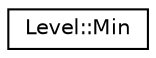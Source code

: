 digraph G
{
  edge [fontname="Helvetica",fontsize="10",labelfontname="Helvetica",labelfontsize="10"];
  node [fontname="Helvetica",fontsize="10",shape=record];
  rankdir="LR";
  Node1 [label="Level::Min",height=0.2,width=0.4,color="black", fillcolor="white", style="filled",URL="$class_level_1_1_min.html"];
}
